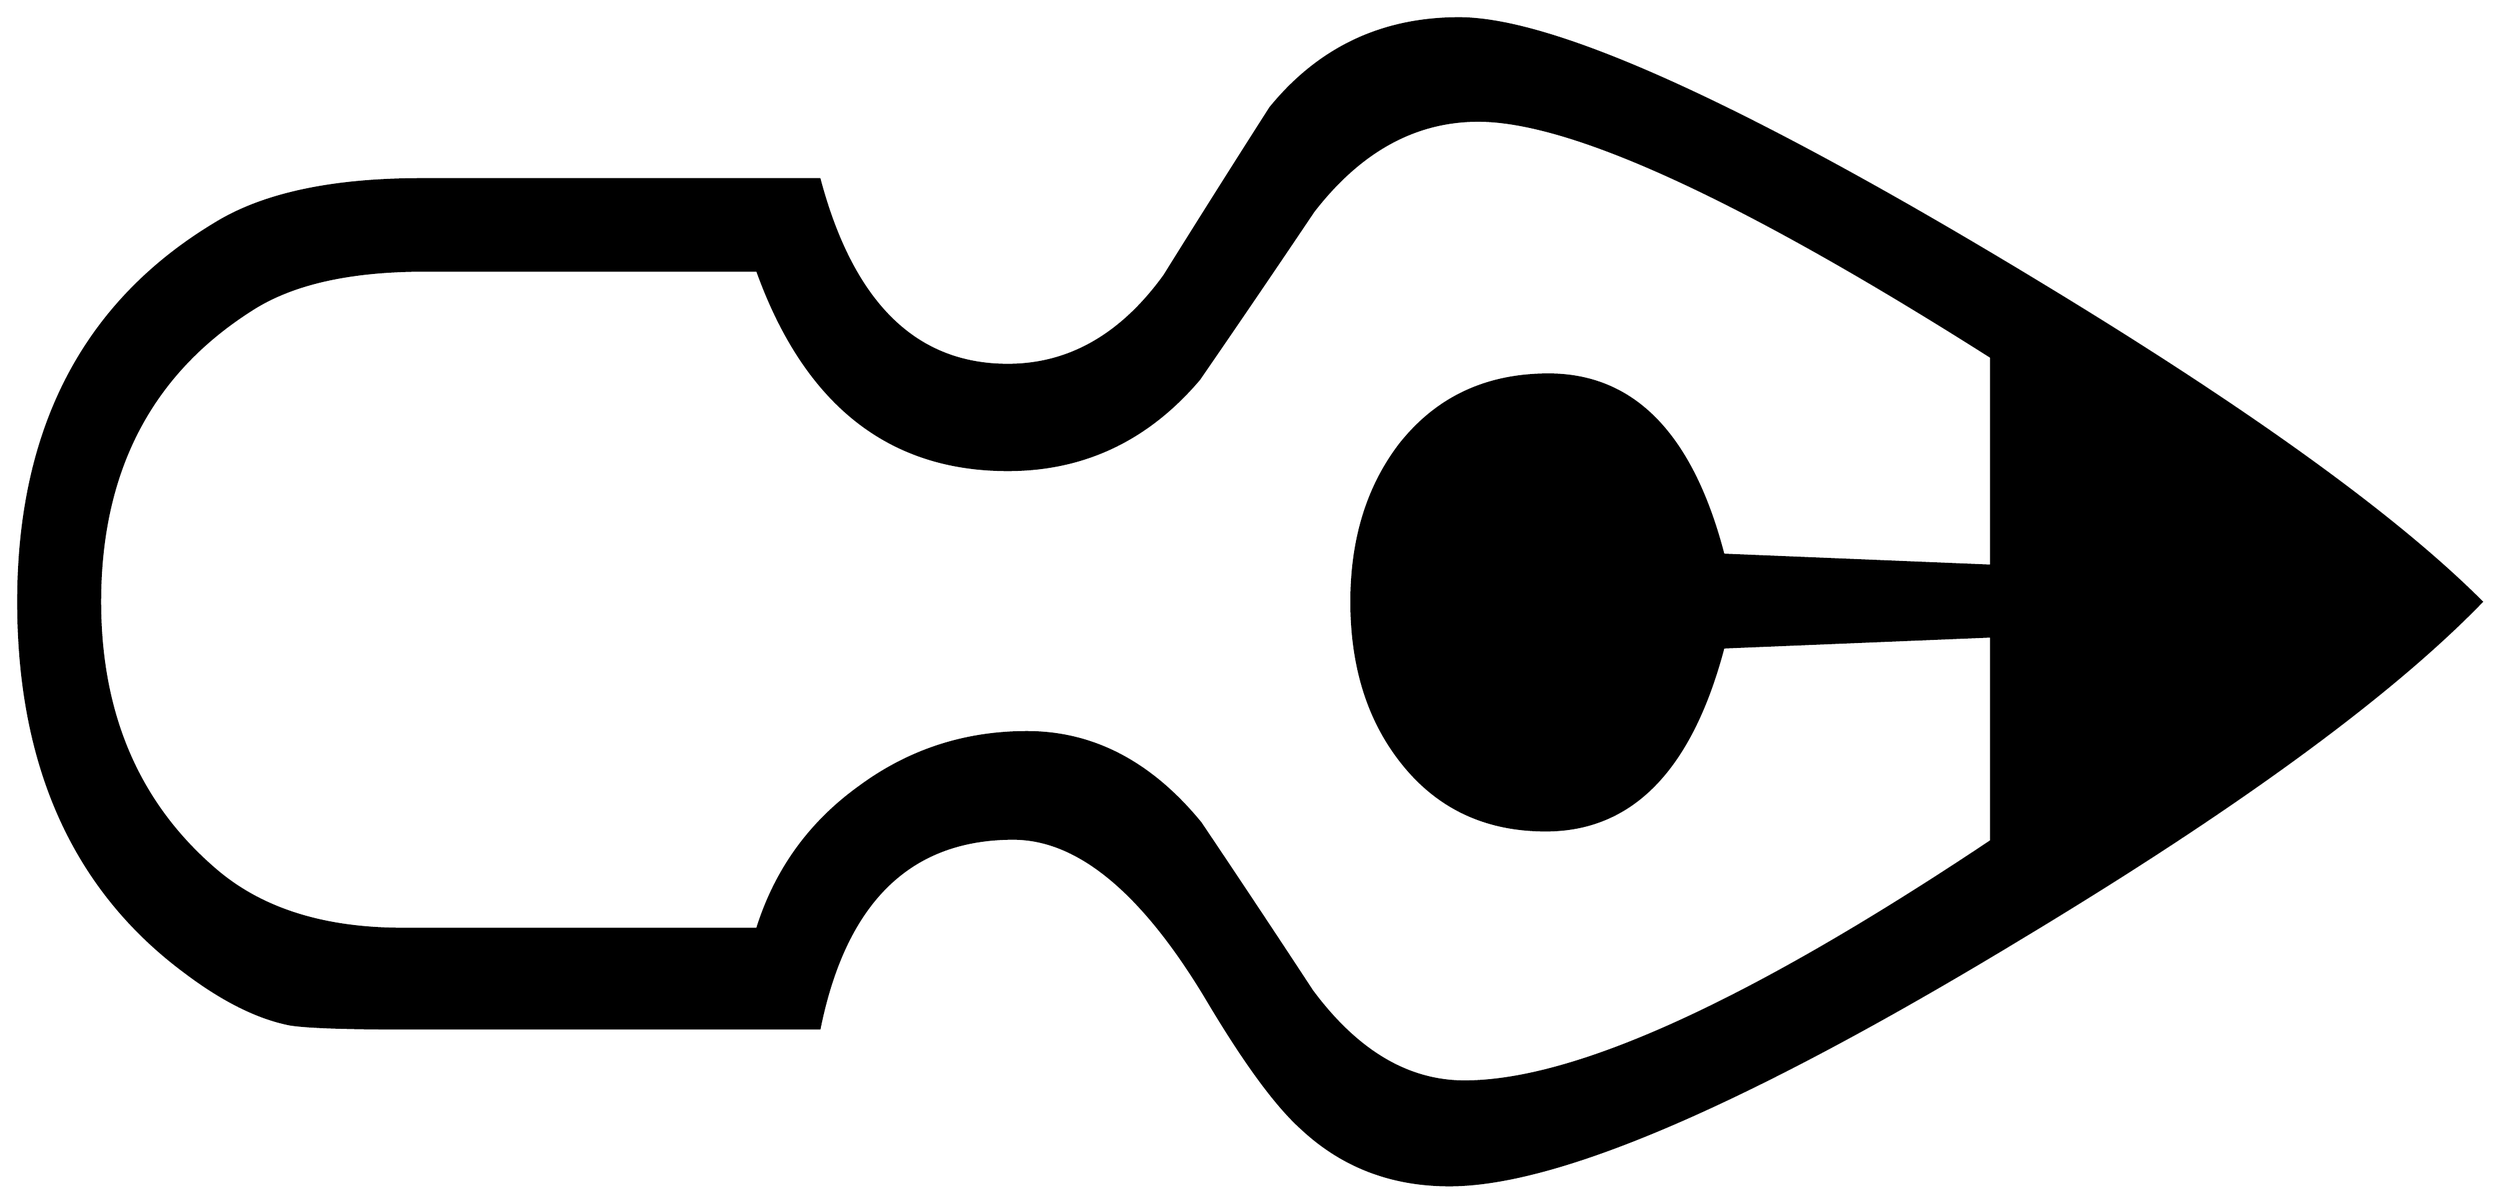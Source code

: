 


\begin{tikzpicture}[y=0.80pt, x=0.80pt, yscale=-1.0, xscale=1.0, inner sep=0pt, outer sep=0pt]
\begin{scope}[shift={(100.0,1833.0)},nonzero rule]
  \path[draw=.,fill=.,line width=1.600pt] (1890.0,-709.0) ..
    controls (1823.333,-640.333) and (1712.0,-559.0) ..
    (1556.0,-465.0) .. controls (1358.0,-345.0) and
    (1219.333,-285.0) .. (1140.0,-285.0) .. controls
    (1098.0,-285.0) and (1062.333,-298.667) .. (1033.0,-326.0) ..
    controls (1014.333,-342.667) and (991.333,-374.0) ..
    (964.0,-420.0) .. controls (917.333,-498.0) and (870.333,-537.0)
    .. (823.0,-537.0) .. controls (747.667,-537.0) and
    (700.667,-491.0) .. (682.0,-399.0) -- (381.0,-399.0) ..
    controls (337.0,-399.0) and (309.0,-400.0) .. (297.0,-402.0)
    .. controls (273.667,-406.667) and (248.333,-419.333) ..
    (221.0,-440.0) .. controls (140.333,-500.0) and (100.0,-589.667)
    .. (100.0,-709.0) .. controls (100.0,-835.667) and
    (148.333,-927.667) .. (245.0,-985.0) .. controls (279.667,-1005.667)
    and (329.0,-1016.0) .. (393.0,-1016.0) -- (682.0,-1016.0) ..
    controls (706.0,-926.0) and (751.667,-881.0) .. (819.0,-881.0)
    .. controls (863.667,-881.0) and (901.667,-902.667) ..
    (933.0,-946.0) .. controls (958.333,-986.667) and
    (984.0,-1027.333) .. (1010.0,-1068.0) .. controls
    (1045.333,-1111.333) and (1091.0,-1133.0) .. (1147.0,-1133.0) ..
    controls (1218.333,-1133.0) and (1363.667,-1066.0) ..
    (1583.0,-932.0) .. controls (1727.0,-844.0) and
    (1829.333,-769.667) .. (1890.0,-709.0) -- cycle(1534.0,-535.0)
    -- (1534.0,-684.0) -- (1339.0,-676.0) .. controls
    (1315.667,-587.333) and (1272.667,-543.0) .. (1210.0,-543.0) ..
    controls (1166.0,-543.0) and (1131.0,-559.667) ..
    (1105.0,-593.0) .. controls (1081.0,-623.667) and
    (1069.0,-662.333) .. (1069.0,-709.0) .. controls
    (1069.0,-754.333) and (1080.667,-792.333) .. (1104.0,-823.0) ..
    controls (1130.667,-857.0) and (1166.667,-874.0) ..
    (1212.0,-874.0) .. controls (1274.0,-874.0) and
    (1316.333,-830.333) .. (1339.0,-743.0) -- (1534.0,-735.0) --
    (1534.0,-887.0) .. controls (1353.333,-1001.667) and
    (1229.0,-1059.0) .. (1161.0,-1059.0) .. controls
    (1115.0,-1059.0) and (1075.0,-1037.0) .. (1041.0,-993.0) ..
    controls (1013.667,-952.333) and (986.0,-911.667) ..
    (958.0,-871.0) .. controls (920.667,-827.0) and (874.333,-805.0)
    .. (819.0,-805.0) .. controls (732.333,-805.0) and
    (671.667,-853.333) .. (637.0,-950.0) -- (395.0,-950.0) ..
    controls (341.0,-950.0) and (299.333,-940.667) .. (270.0,-922.0)
    .. controls (196.0,-875.333) and (159.0,-804.333) ..
    (159.0,-709.0) .. controls (159.0,-627.0) and (187.0,-562.0)
    .. (243.0,-514.0) .. controls (276.333,-485.333) and
    (321.667,-471.0) .. (379.0,-471.0) -- (637.0,-471.0) ..
    controls (650.333,-513.667) and (675.0,-548.0) .. (711.0,-574.0)
    .. controls (747.0,-600.667) and (787.667,-614.0) ..
    (833.0,-614.0) .. controls (881.0,-614.0) and (923.0,-592.0)
    .. (959.0,-548.0) .. controls (986.333,-507.333) and
    (1013.333,-466.667) .. (1040.0,-426.0) .. controls
    (1072.667,-382.0) and (1109.667,-360.0) .. (1151.0,-360.0) ..
    controls (1231.667,-360.0) and (1359.333,-418.333) ..
    (1534.0,-535.0) -- cycle;
\end{scope}

\end{tikzpicture}

